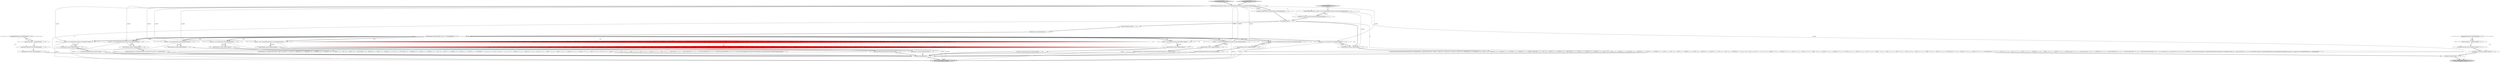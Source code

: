 digraph {
36 [style = filled, label = "_localctx = new CastContext(_localctx)@@@10@@@['1', '1', '0']", fillcolor = white, shape = ellipse image = "AAA0AAABBB1BBB"];
14 [style = filled, label = "_localctx.exception = re@@@94@@@['1', '1', '0']", fillcolor = white, shape = ellipse image = "AAA0AAABBB1BBB"];
8 [style = filled, label = "return _localctx@@@101@@@['1', '1', '0']", fillcolor = lightgray, shape = ellipse image = "AAA0AAABBB1BBB"];
4 [style = filled, label = "{setState(651)functionName()setState(652)match(T__0)setState(664)_la = _input.LA(1)if ((((_la) & ~0x3f) == 0 && ((1L << _la) & ((1L << T__0) | (1L << ALL) | (1L << ANALYZE) | (1L << ANALYZED) | (1L << CAST) | (1L << CATALOGS) | (1L << COLUMNS) | (1L << CONVERT) | (1L << CURRENT) | (1L << CURRENT_TIMESTAMP) | (1L << DAY) | (1L << DEBUG) | (1L << DISTINCT) | (1L << EXECUTABLE) | (1L << EXISTS) | (1L << EXPLAIN) | (1L << EXTRACT) | (1L << FALSE) | (1L << FIRST) | (1L << FORMAT) | (1L << FUNCTIONS) | (1L << GRAPHVIZ) | (1L << HOUR) | (1L << INTERVAL) | (1L << LAST) | (1L << LEFT) | (1L << LIMIT) | (1L << MAPPED) | (1L << MATCH) | (1L << MINUTE) | (1L << MONTH) | (1L << NOT) | (1L << NULL) | (1L << OPTIMIZED))) != 0) || ((((_la - 67)) & ~0x3f) == 0 && ((1L << (_la - 67)) & ((1L << (PARSED - 67)) | (1L << (PHYSICAL - 67)) | (1L << (PLAN - 67)) | (1L << (RIGHT - 67)) | (1L << (RLIKE - 67)) | (1L << (QUERY - 67)) | (1L << (SCHEMAS - 67)) | (1L << (SECOND - 67)) | (1L << (SHOW - 67)) | (1L << (SYS - 67)) | (1L << (TABLES - 67)) | (1L << (TEXT - 67)) | (1L << (TRUE - 67)) | (1L << (TYPE - 67)) | (1L << (TYPES - 67)) | (1L << (VERIFY - 67)) | (1L << (YEAR - 67)) | (1L << (FUNCTION_ESC - 67)) | (1L << (DATE_ESC - 67)) | (1L << (TIME_ESC - 67)) | (1L << (TIMESTAMP_ESC - 67)) | (1L << (GUID_ESC - 67)) | (1L << (PLUS - 67)) | (1L << (MINUS - 67)) | (1L << (ASTERISK - 67)) | (1L << (PARAM - 67)) | (1L << (STRING - 67)) | (1L << (INTEGER_VALUE - 67)) | (1L << (DECIMAL_VALUE - 67)) | (1L << (IDENTIFIER - 67)) | (1L << (DIGIT_IDENTIFIER - 67)) | (1L << (QUOTED_IDENTIFIER - 67)) | (1L << (BACKQUOTED_IDENTIFIER - 67)))) != 0)) {{setState(654)_la = _input.LA(1)if (_la == ALL || _la == DISTINCT) {{setState(653)setQuantifier()}}setState(656)expression()setState(661)_errHandler.sync(this)_la = _input.LA(1)while (_la == T__2) {{{setState(657)match(T__2)setState(658)expression()}}setState(663)_errHandler.sync(this)_la = _input.LA(1)}}}setState(666)match(T__1)}@@@8@@@['1', '1', '1']", fillcolor = white, shape = ellipse image = "AAA0AAABBB1BBB"];
39 [style = filled, label = "{setState(584)functionExpression()}@@@57@@@['1', '1', '0']", fillcolor = white, shape = ellipse image = "AAA0AAABBB1BBB"];
49 [style = filled, label = "_localctx.exception = re@@@50@@@['0', '0', '1']", fillcolor = white, shape = ellipse image = "AAA0AAABBB3BBB"];
22 [style = filled, label = "_localctx = new FunctionContext(_localctx)@@@55@@@['1', '1', '0']", fillcolor = white, shape = ellipse image = "AAA0AAABBB1BBB"];
31 [style = filled, label = "enterOuterAlt(_localctx,3)@@@25@@@['1', '1', '0']", fillcolor = white, shape = ellipse image = "AAA0AAABBB1BBB"];
1 [style = filled, label = "enterOuterAlt(_localctx,7)@@@63@@@['1', '1', '0']", fillcolor = white, shape = ellipse image = "AAA0AAABBB1BBB"];
21 [style = filled, label = "(((_la) & ~0x3f) == 0 && ((1L << _la) & ((1L << ANALYZE) | (1L << ANALYZED) | (1L << CATALOGS) | (1L << COLUMNS) | (1L << CURRENT) | (1L << DAY) | (1L << DEBUG) | (1L << EXECUTABLE) | (1L << EXPLAIN) | (1L << FIRST) | (1L << FORMAT) | (1L << FUNCTIONS) | (1L << GRAPHVIZ) | (1L << HOUR) | (1L << INTERVAL) | (1L << LAST) | (1L << LIMIT) | (1L << MAPPED) | (1L << MINUTE) | (1L << MONTH) | (1L << OPTIMIZED))) != 0) || ((((_la - 67)) & ~0x3f) == 0 && ((1L << (_la - 67)) & ((1L << (PARSED - 67)) | (1L << (PHYSICAL - 67)) | (1L << (PLAN - 67)) | (1L << (RLIKE - 67)) | (1L << (QUERY - 67)) | (1L << (SCHEMAS - 67)) | (1L << (SECOND - 67)) | (1L << (SHOW - 67)) | (1L << (SYS - 67)) | (1L << (TABLES - 67)) | (1L << (TEXT - 67)) | (1L << (TYPE - 67)) | (1L << (TYPES - 67)) | (1L << (VERIFY - 67)) | (1L << (YEAR - 67)) | (1L << (IDENTIFIER - 67)) | (1L << (DIGIT_IDENTIFIER - 67)) | (1L << (QUOTED_IDENTIFIER - 67)) | (1L << (BACKQUOTED_IDENTIFIER - 67)))) != 0)@@@43@@@['1', '0', '0']", fillcolor = red, shape = diamond image = "AAA1AAABBB1BBB"];
34 [style = filled, label = "_errHandler.reportError(this,re)@@@95@@@['1', '1', '0']", fillcolor = white, shape = ellipse image = "AAA0AAABBB1BBB"];
10 [style = filled, label = "enterRule(_localctx,60,RULE_primaryExpression)@@@4@@@['1', '1', '0']", fillcolor = white, shape = ellipse image = "AAA0AAABBB1BBB"];
40 [style = filled, label = "{setState(590)match(T__0)setState(591)expression()setState(592)match(T__1)}@@@82@@@['1', '1', '0']", fillcolor = white, shape = ellipse image = "AAA0AAABBB1BBB"];
33 [style = filled, label = "enterOuterAlt(_localctx,8)@@@74@@@['1', '1', '0']", fillcolor = white, shape = ellipse image = "AAA0AAABBB1BBB"];
42 [style = filled, label = "primaryExpression['0', '1', '0']", fillcolor = lightgray, shape = diamond image = "AAA0AAABBB2BBB"];
50 [style = filled, label = "{exitRule()}@@@54@@@['0', '0', '1']", fillcolor = white, shape = ellipse image = "AAA0AAABBB3BBB"];
38 [style = filled, label = "_localctx = new ExtractContext(_localctx)@@@17@@@['1', '1', '0']", fillcolor = white, shape = ellipse image = "AAA0AAABBB1BBB"];
20 [style = filled, label = "enterOuterAlt(_localctx,5)@@@39@@@['1', '1', '0']", fillcolor = white, shape = ellipse image = "AAA0AAABBB1BBB"];
6 [style = filled, label = "{setState(581)_la = _input.LA(1)if ((((_la) & ~0x3f) == 0 && ((1L << _la) & ((1L << ANALYZE) | (1L << ANALYZED) | (1L << CATALOGS) | (1L << COLUMNS) | (1L << CURRENT) | (1L << DAY) | (1L << DEBUG) | (1L << EXECUTABLE) | (1L << EXPLAIN) | (1L << FIRST) | (1L << FORMAT) | (1L << FULL) | (1L << FUNCTIONS) | (1L << GRAPHVIZ) | (1L << HOUR) | (1L << INTERVAL) | (1L << LAST) | (1L << LIMIT) | (1L << MAPPED) | (1L << MINUTE) | (1L << MONTH) | (1L << OPTIMIZED))) != 0) || ((((_la - 67)) & ~0x3f) == 0 && ((1L << (_la - 67)) & ((1L << (PARSED - 67)) | (1L << (PHYSICAL - 67)) | (1L << (PLAN - 67)) | (1L << (RLIKE - 67)) | (1L << (QUERY - 67)) | (1L << (SCHEMAS - 67)) | (1L << (SECOND - 67)) | (1L << (SHOW - 67)) | (1L << (SYS - 67)) | (1L << (TABLES - 67)) | (1L << (TEXT - 67)) | (1L << (TYPE - 67)) | (1L << (TYPES - 67)) | (1L << (VERIFY - 67)) | (1L << (YEAR - 67)) | (1L << (IDENTIFIER - 67)) | (1L << (DIGIT_IDENTIFIER - 67)) | (1L << (QUOTED_IDENTIFIER - 67)) | (1L << (BACKQUOTED_IDENTIFIER - 67)))) != 0)) {{setState(578)qualifiedName()setState(579)match(DOT)}}setState(583)match(ASTERISK)}@@@40@@@['1', '1', '0']", fillcolor = white, shape = ellipse image = "AAA0AAABBB1BBB"];
18 [style = filled, label = "enterOuterAlt(_localctx,6)@@@56@@@['1', '1', '0']", fillcolor = white, shape = ellipse image = "AAA0AAABBB1BBB"];
24 [style = filled, label = "{setState(576)builtinDateTimeFunction()}@@@26@@@['1', '1', '0']", fillcolor = white, shape = ellipse image = "AAA0AAABBB1BBB"];
41 [style = filled, label = "(((_la) & ~0x3f) == 0 && ((1L << _la) & ((1L << ANALYZE) | (1L << ANALYZED) | (1L << CATALOGS) | (1L << COLUMNS) | (1L << CURRENT) | (1L << DAY) | (1L << DEBUG) | (1L << EXECUTABLE) | (1L << EXPLAIN) | (1L << FIRST) | (1L << FORMAT) | (1L << FULL) | (1L << FUNCTIONS) | (1L << GRAPHVIZ) | (1L << HOUR) | (1L << INTERVAL) | (1L << LAST) | (1L << LIMIT) | (1L << MAPPED) | (1L << MINUTE) | (1L << MONTH) | (1L << OPTIMIZED))) != 0) || ((((_la - 67)) & ~0x3f) == 0 && ((1L << (_la - 67)) & ((1L << (PARSED - 67)) | (1L << (PHYSICAL - 67)) | (1L << (PLAN - 67)) | (1L << (RLIKE - 67)) | (1L << (QUERY - 67)) | (1L << (SCHEMAS - 67)) | (1L << (SECOND - 67)) | (1L << (SHOW - 67)) | (1L << (SYS - 67)) | (1L << (TABLES - 67)) | (1L << (TEXT - 67)) | (1L << (TYPE - 67)) | (1L << (TYPES - 67)) | (1L << (VERIFY - 67)) | (1L << (YEAR - 67)) | (1L << (IDENTIFIER - 67)) | (1L << (DIGIT_IDENTIFIER - 67)) | (1L << (QUOTED_IDENTIFIER - 67)) | (1L << (BACKQUOTED_IDENTIFIER - 67)))) != 0)@@@43@@@['0', '1', '0']", fillcolor = red, shape = diamond image = "AAA1AAABBB2BBB"];
43 [style = filled, label = "return _localctx@@@57@@@['0', '0', '1']", fillcolor = lightgray, shape = ellipse image = "AAA0AAABBB3BBB"];
17 [style = filled, label = "{setState(575)extractExpression()}@@@19@@@['1', '1', '0']", fillcolor = white, shape = ellipse image = "AAA0AAABBB1BBB"];
44 [style = filled, label = "RecognitionException re@@@49@@@['0', '0', '1']", fillcolor = white, shape = diamond image = "AAA0AAABBB3BBB"];
9 [style = filled, label = "enterOuterAlt(_localctx,2)@@@18@@@['1', '1', '0']", fillcolor = white, shape = ellipse image = "AAA0AAABBB1BBB"];
13 [style = filled, label = "{setState(589)qualifiedName()}@@@75@@@['1', '1', '0']", fillcolor = white, shape = ellipse image = "AAA0AAABBB1BBB"];
25 [style = filled, label = "enterOuterAlt(_localctx,4)@@@32@@@['1', '1', '0']", fillcolor = white, shape = ellipse image = "AAA0AAABBB1BBB"];
45 [style = filled, label = "_errHandler.recover(this,re)@@@52@@@['0', '0', '1']", fillcolor = white, shape = ellipse image = "AAA0AAABBB3BBB"];
32 [style = filled, label = "{exitRule()}@@@98@@@['1', '1', '0']", fillcolor = white, shape = ellipse image = "AAA0AAABBB1BBB"];
0 [style = filled, label = "{setState(585)match(T__0)setState(586)query()setState(587)match(T__1)}@@@64@@@['1', '1', '0']", fillcolor = white, shape = ellipse image = "AAA0AAABBB1BBB"];
27 [style = filled, label = "setState(594)@@@7@@@['1', '1', '0']", fillcolor = white, shape = ellipse image = "AAA0AAABBB1BBB"];
28 [style = filled, label = "int _la@@@5@@@['1', '1', '1']", fillcolor = white, shape = ellipse image = "AAA0AAABBB1BBB"];
37 [style = filled, label = "{setState(577)constant()}@@@33@@@['1', '1', '0']", fillcolor = white, shape = ellipse image = "AAA0AAABBB1BBB"];
51 [style = filled, label = "functionTemplate['0', '0', '1']", fillcolor = lightgray, shape = diamond image = "AAA0AAABBB3BBB"];
16 [style = filled, label = "RecognitionException re@@@93@@@['1', '1', '0']", fillcolor = white, shape = diamond image = "AAA0AAABBB1BBB"];
15 [style = filled, label = "_localctx = new ParenthesizedExpressionContext(_localctx)@@@80@@@['1', '1', '0']", fillcolor = white, shape = ellipse image = "AAA0AAABBB1BBB"];
19 [style = filled, label = "primaryExpression['1', '0', '0']", fillcolor = lightgray, shape = diamond image = "AAA0AAABBB1BBB"];
46 [style = filled, label = "FunctionTemplateContext _localctx = new FunctionTemplateContext(_ctx,getState())@@@3@@@['0', '0', '1']", fillcolor = white, shape = ellipse image = "AAA0AAABBB3BBB"];
47 [style = filled, label = "_errHandler.reportError(this,re)@@@51@@@['0', '0', '1']", fillcolor = white, shape = ellipse image = "AAA0AAABBB3BBB"];
11 [style = filled, label = "_errHandler.sync(this)@@@8@@@['1', '1', '0']", fillcolor = white, shape = ellipse image = "AAA0AAABBB1BBB"];
2 [style = filled, label = "_localctx = new SubqueryExpressionContext(_localctx)@@@62@@@['1', '1', '0']", fillcolor = white, shape = ellipse image = "AAA0AAABBB1BBB"];
48 [style = filled, label = "enterRule(_localctx,76,RULE_functionTemplate)@@@4@@@['0', '0', '1']", fillcolor = white, shape = ellipse image = "AAA0AAABBB3BBB"];
3 [style = filled, label = "_localctx = new ConstantDefaultContext(_localctx)@@@31@@@['1', '1', '0']", fillcolor = white, shape = ellipse image = "AAA0AAABBB1BBB"];
12 [style = filled, label = "_localctx = new StarContext(_localctx)@@@38@@@['1', '1', '0']", fillcolor = white, shape = ellipse image = "AAA0AAABBB1BBB"];
5 [style = filled, label = "getInterpreter().adaptivePredict(_input,79,_ctx)@@@9@@@['1', '1', '0']", fillcolor = white, shape = diamond image = "AAA0AAABBB1BBB"];
23 [style = filled, label = "_localctx = new CurrentDateTimeFunctionContext(_localctx)@@@24@@@['1', '1', '0']", fillcolor = white, shape = ellipse image = "AAA0AAABBB1BBB"];
35 [style = filled, label = "enterOuterAlt(_localctx,9)@@@81@@@['1', '1', '0']", fillcolor = white, shape = ellipse image = "AAA0AAABBB1BBB"];
29 [style = filled, label = "_errHandler.recover(this,re)@@@96@@@['1', '1', '0']", fillcolor = white, shape = ellipse image = "AAA0AAABBB1BBB"];
30 [style = filled, label = "enterOuterAlt(_localctx,1)@@@7@@@['1', '1', '1']", fillcolor = white, shape = ellipse image = "AAA0AAABBB1BBB"];
26 [style = filled, label = "PrimaryExpressionContext _localctx = new PrimaryExpressionContext(_ctx,getState())@@@3@@@['1', '1', '0']", fillcolor = white, shape = ellipse image = "AAA0AAABBB1BBB"];
7 [style = filled, label = "_localctx = new DereferenceContext(_localctx)@@@73@@@['1', '1', '0']", fillcolor = white, shape = ellipse image = "AAA0AAABBB1BBB"];
5->3 [style = bold, label=""];
2->8 [style = solid, label="_localctx"];
26->15 [style = solid, label="_localctx"];
16->34 [style = dotted, label="true"];
5->18 [style = dotted, label="true"];
26->10 [style = bold, label=""];
36->30 [style = solid, label="_localctx"];
5->23 [style = dotted, label="true"];
5->1 [style = dotted, label="true"];
24->32 [style = bold, label=""];
5->15 [style = bold, label=""];
44->49 [style = dotted, label="true"];
5->12 [style = dotted, label="true"];
46->48 [style = bold, label=""];
5->38 [style = bold, label=""];
5->38 [style = dotted, label="true"];
5->22 [style = dotted, label="true"];
26->38 [style = solid, label="_localctx"];
26->36 [style = solid, label="_localctx"];
44->47 [style = dotted, label="true"];
23->31 [style = solid, label="_localctx"];
37->32 [style = bold, label=""];
5->9 [style = dotted, label="true"];
16->14 [style = bold, label=""];
2->1 [style = solid, label="_localctx"];
46->48 [style = solid, label="_localctx"];
5->36 [style = bold, label=""];
26->3 [style = solid, label="_localctx"];
6->32 [style = bold, label=""];
36->8 [style = solid, label="_localctx"];
13->32 [style = bold, label=""];
50->43 [style = bold, label=""];
5->23 [style = bold, label=""];
28->30 [style = bold, label=""];
9->17 [style = bold, label=""];
5->33 [style = dotted, label="true"];
1->0 [style = bold, label=""];
44->49 [style = bold, label=""];
5->3 [style = dotted, label="true"];
12->20 [style = solid, label="_localctx"];
33->13 [style = bold, label=""];
15->35 [style = bold, label=""];
5->36 [style = dotted, label="true"];
7->33 [style = bold, label=""];
35->40 [style = bold, label=""];
36->30 [style = bold, label=""];
7->8 [style = solid, label="_localctx"];
22->18 [style = bold, label=""];
27->11 [style = bold, label=""];
5->25 [style = dotted, label="true"];
25->37 [style = bold, label=""];
5->7 [style = dotted, label="true"];
19->26 [style = bold, label=""];
29->32 [style = bold, label=""];
15->8 [style = solid, label="_localctx"];
16->14 [style = dotted, label="true"];
22->8 [style = solid, label="_localctx"];
5->7 [style = bold, label=""];
5->30 [style = dotted, label="true"];
48->28 [style = bold, label=""];
5->22 [style = bold, label=""];
44->45 [style = dotted, label="true"];
23->31 [style = bold, label=""];
34->29 [style = bold, label=""];
46->30 [style = solid, label="_localctx"];
2->1 [style = bold, label=""];
5->41 [style = dotted, label="true"];
31->24 [style = bold, label=""];
5->31 [style = dotted, label="true"];
38->9 [style = bold, label=""];
12->20 [style = bold, label=""];
5->15 [style = dotted, label="true"];
15->35 [style = solid, label="_localctx"];
11->5 [style = bold, label=""];
5->35 [style = dotted, label="true"];
32->8 [style = bold, label=""];
18->39 [style = bold, label=""];
28->6 [style = solid, label="_la"];
39->32 [style = bold, label=""];
46->43 [style = solid, label="_localctx"];
40->32 [style = bold, label=""];
7->33 [style = solid, label="_localctx"];
5->21 [style = dotted, label="true"];
47->45 [style = bold, label=""];
3->8 [style = solid, label="_localctx"];
0->32 [style = bold, label=""];
4->50 [style = bold, label=""];
16->29 [style = dotted, label="true"];
23->8 [style = solid, label="_localctx"];
5->2 [style = dotted, label="true"];
42->26 [style = bold, label=""];
10->28 [style = bold, label=""];
3->25 [style = solid, label="_localctx"];
26->12 [style = solid, label="_localctx"];
38->8 [style = solid, label="_localctx"];
3->25 [style = bold, label=""];
26->2 [style = solid, label="_localctx"];
14->34 [style = bold, label=""];
20->6 [style = bold, label=""];
17->32 [style = bold, label=""];
38->9 [style = solid, label="_localctx"];
51->46 [style = bold, label=""];
26->23 [style = solid, label="_localctx"];
26->7 [style = solid, label="_localctx"];
49->47 [style = bold, label=""];
5->2 [style = bold, label=""];
28->4 [style = solid, label="_la"];
12->8 [style = solid, label="_localctx"];
5->12 [style = bold, label=""];
21->41 [style = dashed, label="0"];
45->50 [style = bold, label=""];
30->4 [style = bold, label=""];
10->48 [style = dashed, label="0"];
5->20 [style = dotted, label="true"];
28->27 [style = bold, label=""];
26->22 [style = solid, label="_localctx"];
22->18 [style = solid, label="_localctx"];
4->32 [style = bold, label=""];
26->10 [style = solid, label="_localctx"];
26->46 [style = dashed, label="0"];
}
